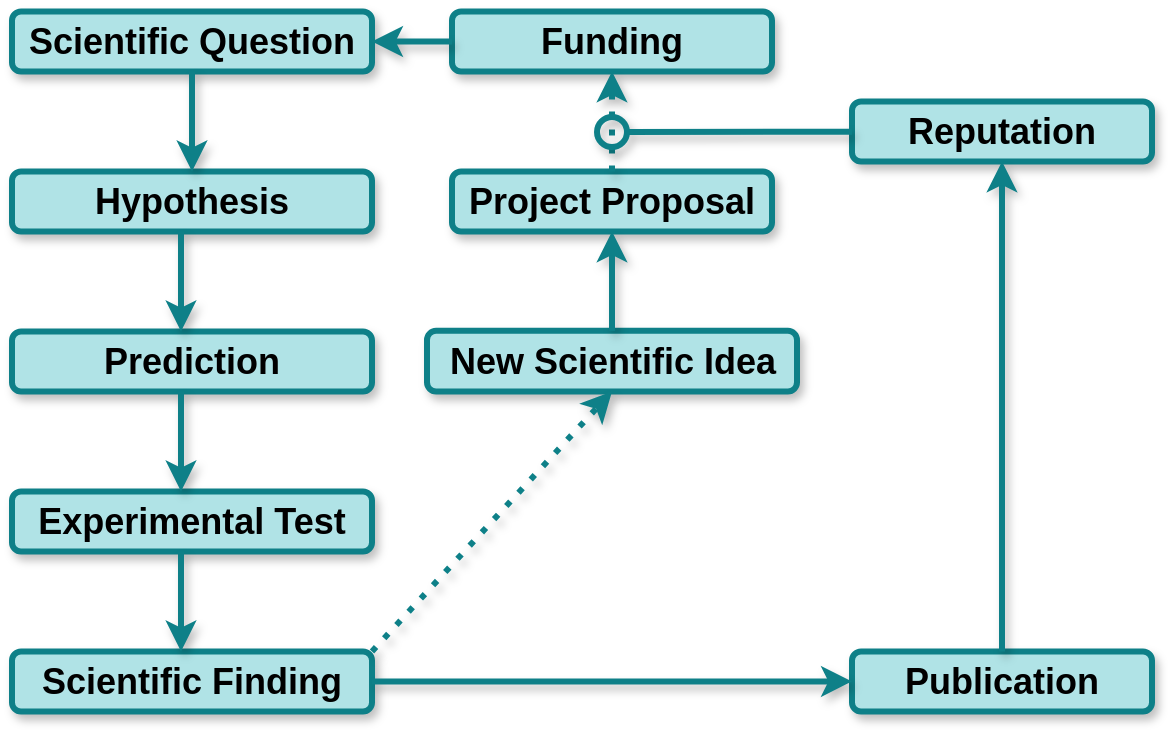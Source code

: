<mxfile version="12.6.2" type="device"><diagram id="M4fqlUZWJP0tMi-_w9WZ" name="Page-1"><mxGraphModel dx="1222" dy="799" grid="1" gridSize="10" guides="1" tooltips="1" connect="1" arrows="1" fold="1" page="1" pageScale="1" pageWidth="200" pageHeight="150" background="#FFFFFF" math="0" shadow="0"><root><mxCell id="0"/><mxCell id="1" parent="0"/><mxCell id="q8Am2lMoyGoLD5T785AD-1" value="Scientific Question" style="rounded=1;whiteSpace=wrap;html=1;fillColor=#b0e3e6;strokeColor=#0e8088;strokeWidth=3;shadow=1;comic=0;fontSize=18;fontStyle=1" parent="1" vertex="1"><mxGeometry x="220" y="19.71" width="180" height="30" as="geometry"/></mxCell><mxCell id="q8Am2lMoyGoLD5T785AD-2" value="&lt;div style=&quot;font-size: 18px;&quot;&gt;Hypothesis&lt;/div&gt;" style="rounded=1;whiteSpace=wrap;html=1;fillColor=#b0e3e6;strokeColor=#0e8088;strokeWidth=3;shadow=1;comic=0;fontSize=18;fontStyle=1" parent="1" vertex="1"><mxGeometry x="220" y="99.71" width="180" height="30" as="geometry"/></mxCell><mxCell id="q8Am2lMoyGoLD5T785AD-3" value="Prediction" style="rounded=1;whiteSpace=wrap;html=1;fillColor=#b0e3e6;strokeColor=#0e8088;strokeWidth=3;shadow=1;comic=0;fontSize=18;fontStyle=1" parent="1" vertex="1"><mxGeometry x="220" y="179.71" width="180" height="30" as="geometry"/></mxCell><mxCell id="q8Am2lMoyGoLD5T785AD-4" value="Experimental Test" style="rounded=1;whiteSpace=wrap;html=1;fillColor=#b0e3e6;strokeColor=#0e8088;strokeWidth=3;shadow=1;comic=0;fontSize=18;fontStyle=1" parent="1" vertex="1"><mxGeometry x="220" y="259.71" width="180" height="30" as="geometry"/></mxCell><mxCell id="q8Am2lMoyGoLD5T785AD-5" value="Scientific Finding" style="rounded=1;whiteSpace=wrap;html=1;fillColor=#b0e3e6;strokeColor=#0e8088;strokeWidth=3;shadow=1;comic=0;fontSize=18;fontStyle=1" parent="1" vertex="1"><mxGeometry x="220" y="339.71" width="180" height="30" as="geometry"/></mxCell><mxCell id="q8Am2lMoyGoLD5T785AD-6" value="Publication" style="rounded=1;whiteSpace=wrap;html=1;fillColor=#b0e3e6;strokeColor=#0e8088;strokeWidth=3;shadow=1;comic=0;fontSize=18;fontStyle=1" parent="1" vertex="1"><mxGeometry x="640" y="339.71" width="150" height="30" as="geometry"/></mxCell><mxCell id="q8Am2lMoyGoLD5T785AD-7" value="New Scientific Idea" style="rounded=1;fillColor=#b0e3e6;strokeColor=#0e8088;strokeWidth=3;shadow=1;comic=0;fontSize=18;fontStyle=1;html=1;" parent="1" vertex="1"><mxGeometry x="427.5" y="179.42" width="185" height="30.29" as="geometry"/></mxCell><mxCell id="q8Am2lMoyGoLD5T785AD-8" value="Project Proposal" style="rounded=1;whiteSpace=wrap;html=1;fillColor=#b0e3e6;strokeColor=#0e8088;strokeWidth=3;shadow=1;comic=0;fontSize=18;fontStyle=1" parent="1" vertex="1"><mxGeometry x="440" y="99.71" width="160" height="30" as="geometry"/></mxCell><mxCell id="q8Am2lMoyGoLD5T785AD-9" value="Reputation" style="rounded=1;whiteSpace=wrap;html=1;fillColor=#b0e3e6;strokeColor=#0e8088;strokeWidth=3;shadow=1;comic=0;fontSize=18;fontStyle=1" parent="1" vertex="1"><mxGeometry x="640" y="64.71" width="150" height="30" as="geometry"/></mxCell><mxCell id="q8Am2lMoyGoLD5T785AD-10" value="Funding" style="rounded=1;whiteSpace=wrap;html=1;fillColor=#b0e3e6;strokeColor=#0e8088;strokeWidth=3;shadow=1;comic=0;fontSize=18;fontStyle=1" parent="1" vertex="1"><mxGeometry x="440" y="19.71" width="160" height="30" as="geometry"/></mxCell><mxCell id="q8Am2lMoyGoLD5T785AD-11" value="" style="endArrow=classic;html=1;exitX=0.5;exitY=1;exitDx=0;exitDy=0;entryX=0.5;entryY=0;entryDx=0;entryDy=0;fillColor=#b0e3e6;strokeColor=#0e8088;strokeWidth=3;shadow=1;comic=0;fontSize=18;fontStyle=1" parent="1" source="q8Am2lMoyGoLD5T785AD-1" target="q8Am2lMoyGoLD5T785AD-2" edge="1"><mxGeometry width="50" height="50" relative="1" as="geometry"><mxPoint x="-240" y="439.71" as="sourcePoint"/><mxPoint x="-190" y="389.71" as="targetPoint"/></mxGeometry></mxCell><mxCell id="q8Am2lMoyGoLD5T785AD-12" value="" style="endArrow=classic;html=1;exitX=0.5;exitY=1;exitDx=0;exitDy=0;entryX=0.5;entryY=0;entryDx=0;entryDy=0;fillColor=#b0e3e6;strokeColor=#0e8088;strokeWidth=3;shadow=1;comic=0;fontSize=18;fontStyle=1" parent="1" edge="1"><mxGeometry width="50" height="50" relative="1" as="geometry"><mxPoint x="304.5" y="129.71" as="sourcePoint"/><mxPoint x="304.5" y="179.71" as="targetPoint"/></mxGeometry></mxCell><mxCell id="q8Am2lMoyGoLD5T785AD-14" value="" style="endArrow=classic;html=1;exitX=0.5;exitY=1;exitDx=0;exitDy=0;entryX=0.5;entryY=0;entryDx=0;entryDy=0;fillColor=#b0e3e6;strokeColor=#0e8088;strokeWidth=3;shadow=1;comic=0;fontSize=18;fontStyle=1" parent="1" edge="1"><mxGeometry width="50" height="50" relative="1" as="geometry"><mxPoint x="304.5" y="209.71" as="sourcePoint"/><mxPoint x="304.5" y="259.71" as="targetPoint"/></mxGeometry></mxCell><mxCell id="q8Am2lMoyGoLD5T785AD-15" value="" style="endArrow=classic;html=1;exitX=0.5;exitY=1;exitDx=0;exitDy=0;entryX=0.5;entryY=0;entryDx=0;entryDy=0;fillColor=#b0e3e6;strokeColor=#0e8088;strokeWidth=3;shadow=1;comic=0;fontSize=18;fontStyle=1" parent="1" edge="1"><mxGeometry width="50" height="50" relative="1" as="geometry"><mxPoint x="304.5" y="289.71" as="sourcePoint"/><mxPoint x="304.5" y="339.71" as="targetPoint"/></mxGeometry></mxCell><mxCell id="q8Am2lMoyGoLD5T785AD-16" value="" style="endArrow=classic;html=1;exitX=1;exitY=0;exitDx=0;exitDy=0;entryX=0.5;entryY=1;entryDx=0;entryDy=0;dashed=1;dashPattern=1 2;fillColor=#b0e3e6;strokeColor=#0e8088;strokeWidth=3;shadow=1;comic=0;" parent="1" source="q8Am2lMoyGoLD5T785AD-5" target="q8Am2lMoyGoLD5T785AD-7" edge="1"><mxGeometry width="50" height="50" relative="1" as="geometry"><mxPoint x="355" y="99.71" as="sourcePoint"/><mxPoint x="355" y="149.71" as="targetPoint"/></mxGeometry></mxCell><mxCell id="q8Am2lMoyGoLD5T785AD-17" value="" style="endArrow=classic;html=1;exitX=0.5;exitY=0;exitDx=0;exitDy=0;entryX=0.5;entryY=1;entryDx=0;entryDy=0;fillColor=#b0e3e6;strokeColor=#0e8088;strokeWidth=3;shadow=1;comic=0;fontSize=18;fontStyle=1" parent="1" source="q8Am2lMoyGoLD5T785AD-7" target="q8Am2lMoyGoLD5T785AD-8" edge="1"><mxGeometry width="50" height="50" relative="1" as="geometry"><mxPoint x="760" y="109.71" as="sourcePoint"/><mxPoint x="760" y="159.71" as="targetPoint"/></mxGeometry></mxCell><mxCell id="q8Am2lMoyGoLD5T785AD-18" value="" style="endArrow=classic;html=1;exitX=0.5;exitY=0;exitDx=0;exitDy=0;entryX=0.5;entryY=1;entryDx=0;entryDy=0;dashed=1;dashPattern=1 2;fillColor=#b0e3e6;strokeColor=#0e8088;strokeWidth=3;shadow=1;comic=0;fontSize=18;fontStyle=1" parent="1" source="q8Am2lMoyGoLD5T785AD-8" target="q8Am2lMoyGoLD5T785AD-10" edge="1"><mxGeometry width="50" height="50" relative="1" as="geometry"><mxPoint x="787" y="119.71" as="sourcePoint"/><mxPoint x="787" y="169.71" as="targetPoint"/></mxGeometry></mxCell><mxCell id="q8Am2lMoyGoLD5T785AD-19" value="" style="endArrow=classic;html=1;exitX=0;exitY=0.5;exitDx=0;exitDy=0;entryX=1;entryY=0.5;entryDx=0;entryDy=0;fillColor=#b0e3e6;strokeColor=#0e8088;strokeWidth=3;shadow=1;comic=0;" parent="1" source="q8Am2lMoyGoLD5T785AD-10" target="q8Am2lMoyGoLD5T785AD-1" edge="1"><mxGeometry width="50" height="50" relative="1" as="geometry"><mxPoint x="385" y="129.71" as="sourcePoint"/><mxPoint x="385" y="179.71" as="targetPoint"/></mxGeometry></mxCell><mxCell id="q8Am2lMoyGoLD5T785AD-20" value="" style="endArrow=classic;html=1;fillColor=#b0e3e6;strokeColor=#0e8088;exitX=1;exitY=0.5;exitDx=0;exitDy=0;strokeWidth=3;shadow=1;comic=0;" parent="1" source="q8Am2lMoyGoLD5T785AD-5" edge="1"><mxGeometry width="50" height="50" relative="1" as="geometry"><mxPoint x="240" y="354.71" as="sourcePoint"/><mxPoint x="640" y="354.71" as="targetPoint"/></mxGeometry></mxCell><mxCell id="q8Am2lMoyGoLD5T785AD-22" value="" style="endArrow=classic;html=1;exitX=0.5;exitY=0;exitDx=0;exitDy=0;entryX=0.5;entryY=1;entryDx=0;entryDy=0;fillColor=#b0e3e6;strokeColor=#0e8088;strokeWidth=3;shadow=1;comic=0;fontSize=18;fontStyle=1" parent="1" source="q8Am2lMoyGoLD5T785AD-6" target="q8Am2lMoyGoLD5T785AD-9" edge="1"><mxGeometry width="50" height="50" relative="1" as="geometry"><mxPoint x="1215" y="159.71" as="sourcePoint"/><mxPoint x="1215" y="209.71" as="targetPoint"/></mxGeometry></mxCell><mxCell id="dAF4T0mqOF2X4XnbGVCJ-7" value="" style="endArrow=oval;html=1;endFill=0;targetPerimeterSpacing=0;sourcePerimeterSpacing=0;endSize=15;fillColor=#b0e3e6;strokeColor=#0e8088;strokeWidth=3;shadow=1;comic=0;" edge="1" parent="1" source="q8Am2lMoyGoLD5T785AD-9"><mxGeometry width="50" height="50" relative="1" as="geometry"><mxPoint x="640" y="79.71" as="sourcePoint"/><mxPoint x="520" y="80" as="targetPoint"/></mxGeometry></mxCell></root></mxGraphModel></diagram></mxfile>
